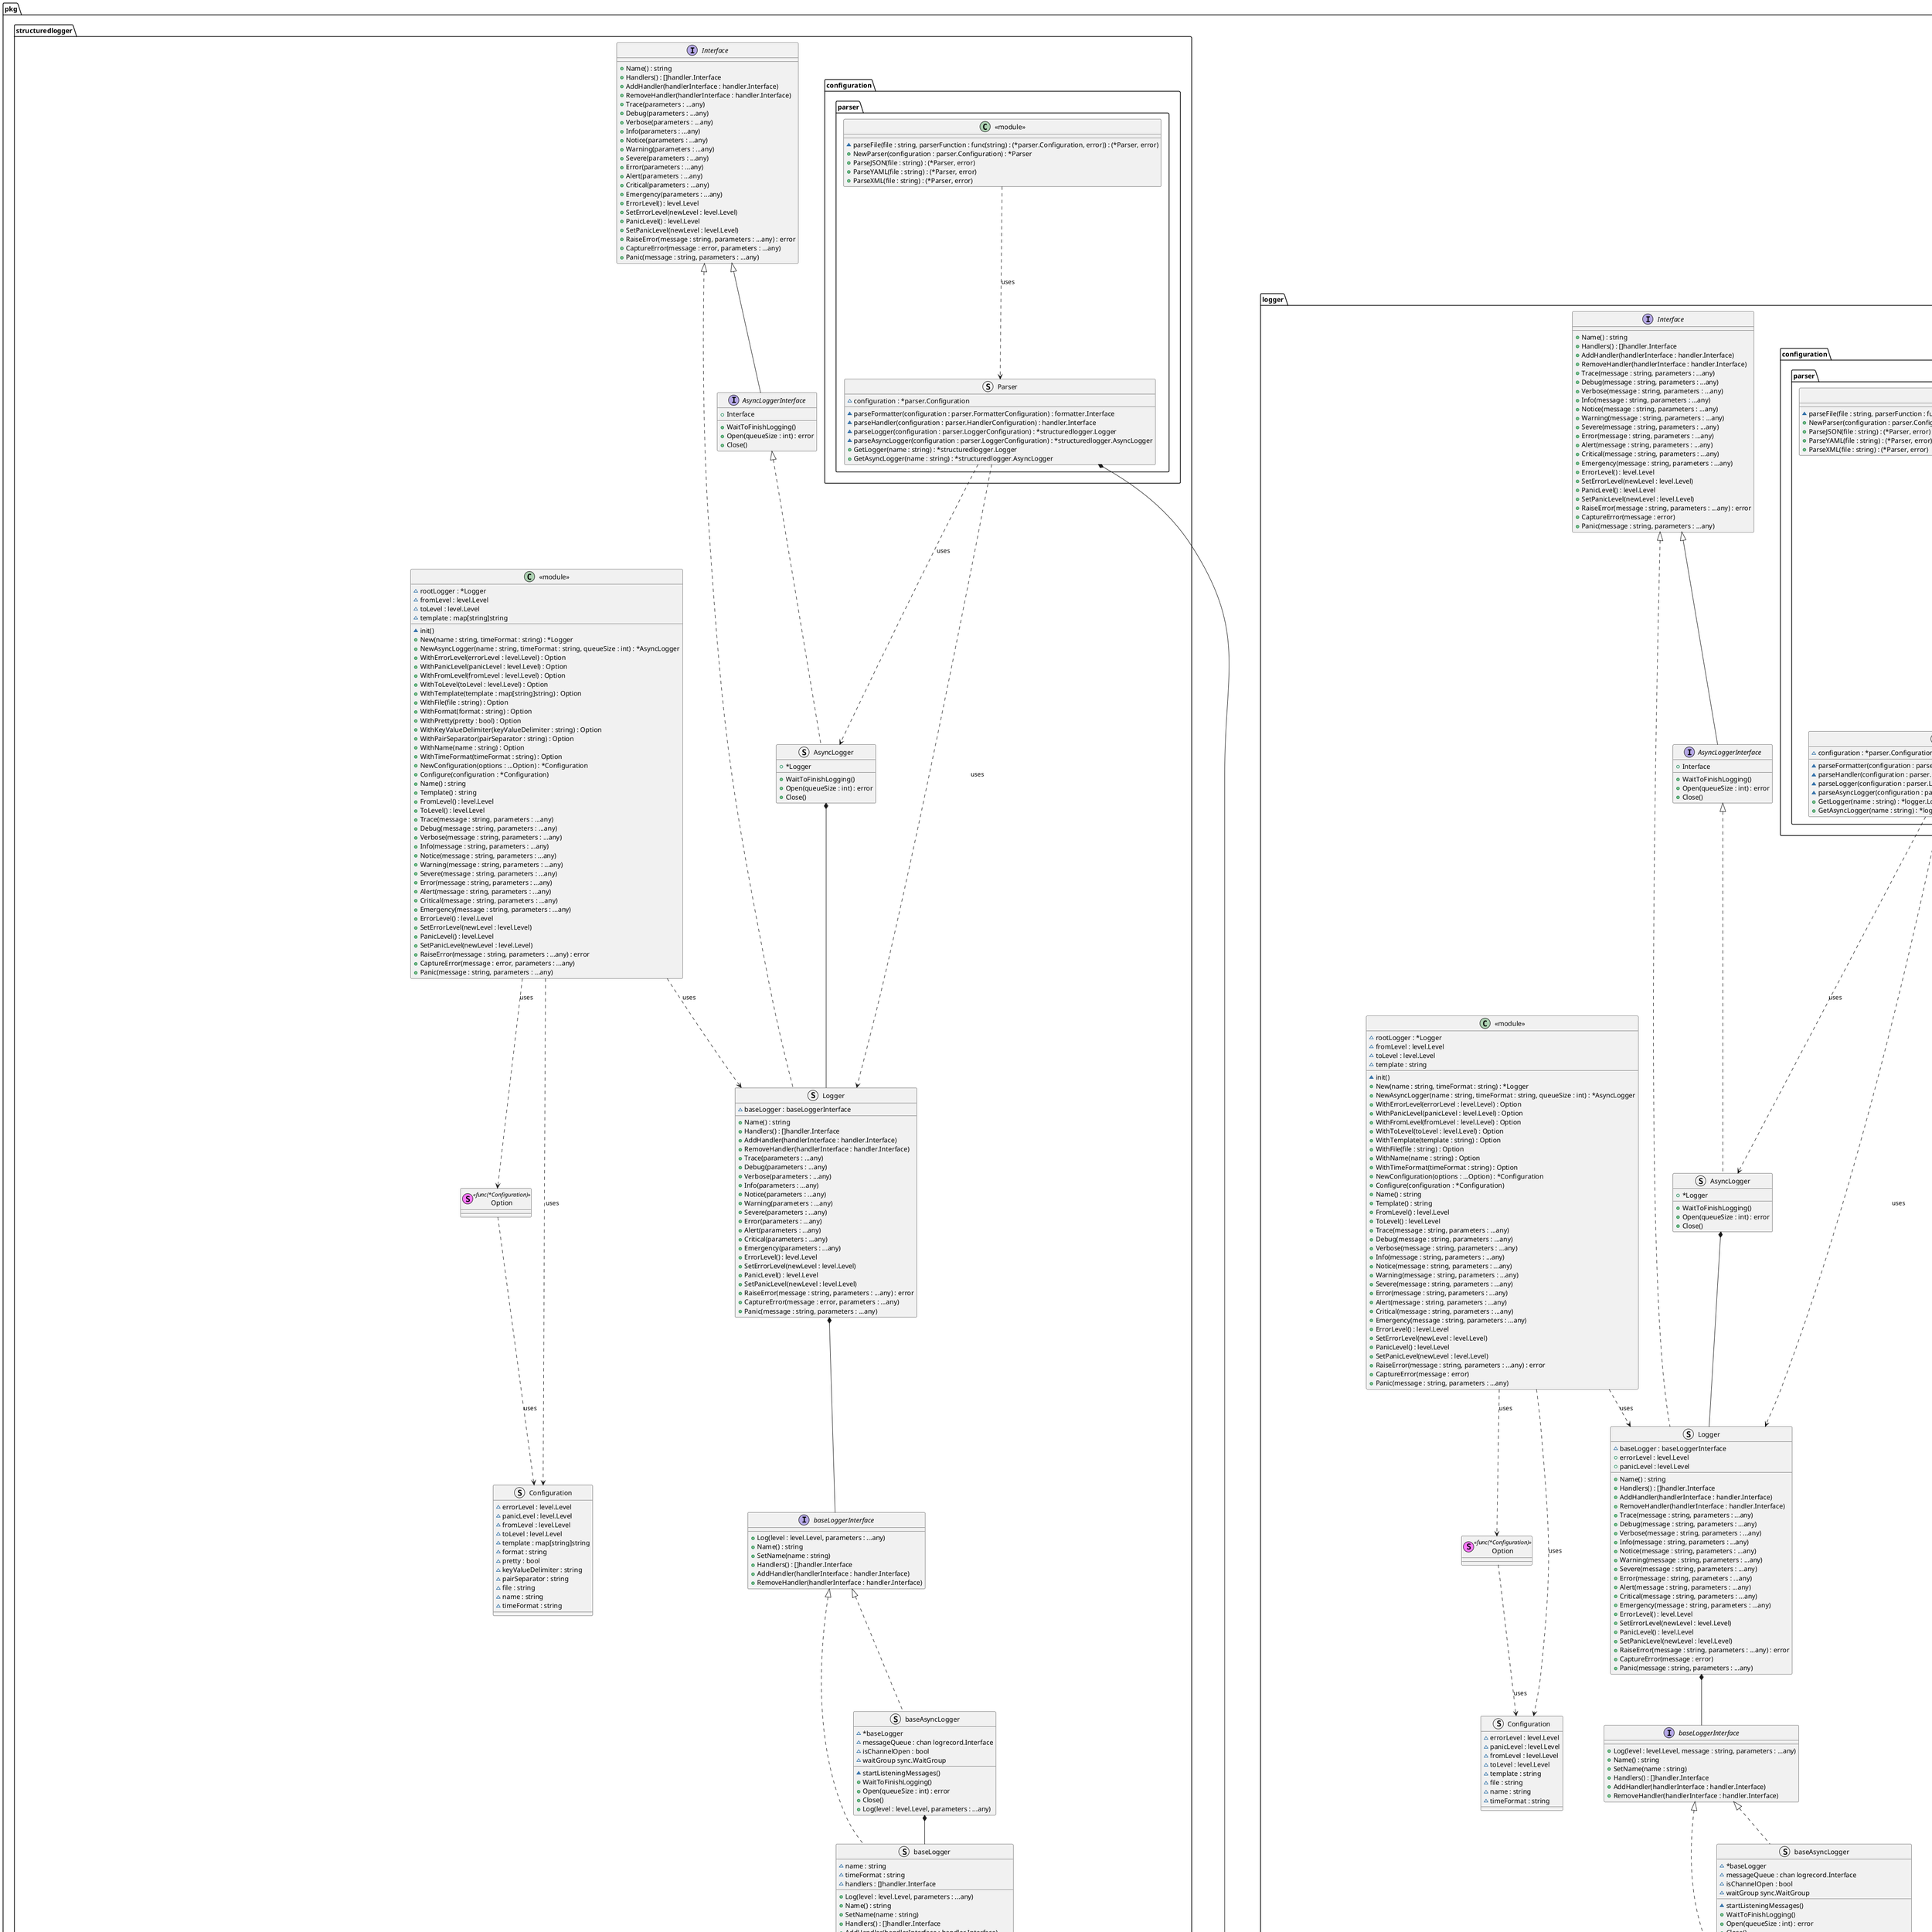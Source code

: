 @startuml
top to bottom direction

package pkg {
    package common {
        package configuration {
            package parser {
                stereotype EscapedString <<string>> {
                    ~ escapeString(value : string) : string
                    + UnmarshalXML(decoder : *xml.Decoder, start : xml.StartElement) : error
                }
                stereotype KeyValue <<map[string]string>> {
                    + UnmarshalXML(decoder : *xml.Decoder, _ : xml.StartElement) : error
                    + MarshalXML(encoder : *xml.Encoder, start : xml.StartElement) : error
                }
                struct TemplateConfiguration {
                    + StringValue : EscapedString
                    + MapValue : KeyValue
                }
                struct FormatterConfiguration {
                    + Type : string
                    + PrettyPrint : bool
                    + KeyValueDelimiter : string
                    + PairSeparator : string
                    + Template : TemplateConfiguration
                }
                struct HandlerConfiguration {
                    + Type : string
                    + FromLevel : string
                    + ToLevel : string
                    + File : string
                    + Formatter : FormatterConfiguration
                }
                struct LoggerConfiguration {
                    + Name : string
                    + TimeFormat : string
                    + ErrorLevel : string
                    + PanicLevel : string
                    + MessageQueueSize : int
                    + Handlers : []HandlerConfiguration
                }
                struct Configuration {
                    + Loggers : []LoggerConfiguration
                }
                class "<<module>>" {
                    ~ readFile : func(name : string) : ([]byte, error)
                    ~ readFromFile(path : string, unmarshal : func([]byte, any) : error) : (*Configuration, error)
                    + ReadFromJSON(path : string) : (*Configuration, error)
                    + ReadFromYAML(path : string) : (*Configuration, error)
                    + ReadFromXML(path : string) : (*Configuration, error)
                }
                TemplateConfiguration "1" *-- "1" EscapedString : contains
                TemplateConfiguration "1" *-- "1" KeyValue : contains
                FormatterConfiguration "1" *-- "1" TemplateConfiguration : contains
                HandlerConfiguration "1" *-- "1" FormatterConfiguration : contains
                LoggerConfiguration "1" *-- "many" HandlerConfiguration : contains
                Configuration "1" *-- "many" LoggerConfiguration : contains
                "<<module>>" ..> Configuration : uses
            }
        }
        package formatter {
            class "<<module>>" {
                + ParseKey(key : string, record : logrecord.Interface) : interface{}
            }
        }
        package handler {
            interface Interface {
                + Writer() : io.Writer
                + SetWriter(writer : io.Writer)
                + FromLevel() level.Level
                + SetFromLevel(fromLevel : level.Level)
                + ToLevel() level.Level
                + SetToLevel(toLevel : level.Level)
            }
            struct Handler implements Interface {
                ~ fromLevel : level.Level
                ~ toLevel : level.Level
                ~ writer : io.Writer
                + ConsoleSupportsANSIColors : func() : bool
                + Writer() : io.Writer
                + SetWriter(writer : io.Writer)
                + FromLevel() : level.Level
                + SetFromLevel(fromLevel : level.Level)
                + ToLevel() : level.Level
                + SetToLevel(toLevel : level.Level)
            }
            class "<<module>>" {
                + New(fromLevel : level.Level, toLevel : level.Level, writer : io.Writer) : *Handler
                ~ consoleSupportsANSIColors() : bool
            }
            "<<module>>" ..> Handler : uses
        }
        package level {
            stereotype Level <<int>> {
                + String() : string
                + DigitRepresentation() : int
                + Next() : Level
                + Previous() : Level
            }
            class "<<module>>" {
                ~ mapping : map[Level]string
                + All : level.Level
                + Trace : level.Level
                + Debug : level.Level
                + Verbose : level.Level
                + Info : level.Level
                + Notice : level.Level
                + Warning : level.Level
                + Severe : level.Level
                + Error : level.Level
                + Alert : level.Level
                + Critical : level.Level
                + Emergency : level.Level
                + Null : level.Level
            }
            "<<module>>" ..> Level : uses
        }
        package logrecord {
            interface Interface {
                + Name() : string
                + Time() : string
                + Timestamp() : int64
                + Level() : level.Level
                + FileName() : string
                + FileLine() : int
            }
            struct LogRecord implements Interface {
                ~ name : string
                ~ timeFormat : string
                ~ timestamp : time.Time
                ~ level : level.Level
                ~ fileName : string
                ~ fileLine : int
                + Name() : string
                + Time() : string
                + Timestamp() : int64
                + Level() : level.Level
                + FileName() : string
                + FileLine() : int
            }
            class "<<module>>" {
                + New(name : string, level : level.Level, timeFormat : string, skipCaller : int) : *LogRecord
            }

            "<<module>>" ..> LogRecord : uses
        }
    }
    package logger {
        package configuration {
            package parser {
                struct Parser {
                    ~ configuration : *parser.Configuration
                    ~ parseFormatter(configuration : parser.FormatterConfiguration) : formatter.Interface
                    ~ parseHandler(configuration : parser.HandlerConfiguration) : handler.Interface
                    ~ parseLogger(configuration : parser.LoggerConfiguration) : *logger.Logger
                    ~ parseAsyncLogger(configuration : parser.LoggerConfiguration) : *logger.AsyncLogger
                    + GetLogger(name : string) : *logger.Logger
                    + GetAsyncLogger(name : string) : *logger.AsyncLogger
                }
                class "<<module>>" {
                    ~ parseFile(file : string, parserFunction : func(string) : (*parser.Configuration, error)) : (*Parser, error)
                    + NewParser(configuration : parser.Configuration) : *Parser
                    + ParseJSON(file : string) : (*Parser, error)
                    + ParseYAML(file : string) : (*Parser, error)
                    + ParseXML(file : string) : (*Parser, error)
                }
                "<<module>>" ..> Parser : uses
            }
        }
        package formatter {
            interface Interface {
                + Template() : string
                + Format(record : logrecord.Interface, colored : bool) : string
            }

            struct Formatter implements Interface {
                ~ template : string
                + IsEqual(anotherFormatter : *Formatter) : bool
                + Template() : string
                + Format(record : logrecord.Interface, colored : bool) : string
            }

            class "<<module>>" {
                ~ logLevelColors : map[level.Level]string
                ~ resetColor : string
                + New(template : string) : *Formatter
            }

            "<<module>>" ..> Formatter : uses
        }
        package handler {
            interface Interface {
                + Writer() : io.Writer
                + FromLevel() level.Level
                + SetFromLevel(fromLevel level.Level)
                + ToLevel() level.Level
                + SetToLevel(toLevel level.Level)
                + Formatter() : formatter.Interface
                + Write(record : logrecord.Interface)
            }
            struct Handler implements Interface {
                ~ *handler.Handler
                ~ formatter : formatter.Interface
                + Writer() : io.Writer
                + FromLevel() : level.Level
                + SetLevel(level : level.Level)
                + ToLevel() : level.Level
                + SetToLevel(level : level.Level)
                + Formatter() : formatter.Interface
                + Write(record : logrecord.Interface)
            }
            class "<<module>>" {
                ~ osOpenFile : os.OpenFile(name : string, flag : int, perm : FileMode) : (*File, error)
                ~ osStdout : *File
                ~ osStderr : *File
                + New(fromLevel : level.Level, toLevel : level.Level, newFormatter : formatter.Interface, writer : io.Writer, errorWriter : io.Writer) : *Handler
                + NewConsoleHandler(fromLevel : level.Level, toLevel : level.Level, newFormatter : formatter.Interface) : *Handler
                + NewConsoleErrorHandler(fromLevel : level.Level, toLevel : level.Level, newFormatter : formatter.Interface) : *Handler
                + NewFileHandler(fromLevel : level.Level, toLevel : level.Level, newFormatter : formatter.Interface, file : string) : *Handler
                ~ consoleSupportsANSIColors() : bool
            }

            "<<module>>" ..> Handler : uses
        }
        package logrecord {
            interface Interface {
                + Name() : string
                + Time() : string
                + Timestamp() : int64
                + Level() : level.Level
                + FileName() : string
                + FileLine() : int
                + Message() : string
            }
            struct LogRecord implements Interface {
                ~ *logrecord.LogRecord
                ~ message : string
                + Name() : string
                + Time() : string
                + Timestamp() : int64
                + Level() : level.Level
                + FileName() : string
                + FileLine() : int
                + Message() : string
            }
            class "<<module>>" {
                + New(name : string, level : level.Level, timeFormat : string, message : string, parameters : []any, skipCaller : int) : *LogRecord
            }

            "<<module>>" ..> LogRecord : uses
        }
        interface baseLoggerInterface {
            + Log(level : level.Level, message : string, parameters : ...any)
            + Name() : string
            + SetName(name : string)
            + Handlers() : []handler.Interface
            + AddHandler(handlerInterface : handler.Interface)
            + RemoveHandler(handlerInterface : handler.Interface)
        }
        struct baseLogger implements baseLoggerInterface {
            ~ name : string
            ~ timeFormat : string
            ~ handlers : []handler.Interface
            + Log(level : level.Level, message : string, parameters : ...any)
            + Name() : string
            + SetName(name : string)
            + Handlers() : []handler.Interface
            + AddHandler(handlerInterface : handler.Interface)
            + RemoveHandler(handlerInterface : handler.Interface)
        }
        interface Interface {
            + Name() : string
            + Handlers() : []handler.Interface
            + AddHandler(handlerInterface : handler.Interface)
            + RemoveHandler(handlerInterface : handler.Interface)
            + Trace(message : string, parameters : ...any)
            + Debug(message : string, parameters : ...any)
            + Verbose(message : string, parameters : ...any)
            + Info(message : string, parameters : ...any)
            + Notice(message : string, parameters : ...any)
            + Warning(message : string, parameters : ...any)
            + Severe(message : string, parameters : ...any)
            + Error(message : string, parameters : ...any)
            + Alert(message : string, parameters : ...any)
            + Critical(message : string, parameters : ...any)
            + Emergency(message : string, parameters : ...any)
            + ErrorLevel() : level.Level
            + SetErrorLevel(newLevel : level.Level)
            + PanicLevel() : level.Level
            + SetPanicLevel(newLevel : level.Level)
            + RaiseError(message : string, parameters : ...any) : error
            + CaptureError(message : error)
            + Panic(message : string, parameters : ...any)
        }
        struct Logger implements Interface {
            ~ baseLogger : baseLoggerInterface
            + errorLevel : level.Level
            + panicLevel : level.Level
            + Name() : string
            + Handlers() : []handler.Interface
            + AddHandler(handlerInterface : handler.Interface)
            + RemoveHandler(handlerInterface : handler.Interface)
            + Trace(message : string, parameters : ...any)
            + Debug(message : string, parameters : ...any)
            + Verbose(message : string, parameters : ...any)
            + Info(message : string, parameters : ...any)
            + Notice(message : string, parameters : ...any)
            + Warning(message : string, parameters : ...any)
            + Severe(message : string, parameters : ...any)
            + Error(message : string, parameters : ...any)
            + Alert(message : string, parameters : ...any)
            + Critical(message : string, parameters : ...any)
            + Emergency(message : string, parameters : ...any)
            + ErrorLevel() : level.Level
            + SetErrorLevel(newLevel : level.Level)
            + PanicLevel() : level.Level
            + SetPanicLevel(newLevel : level.Level)
            + RaiseError(message : string, parameters : ...any) : error
            + CaptureError(message : error)
            + Panic(message : string, parameters : ...any)
        }
        struct baseAsyncLogger implements baseLoggerInterface {
            ~ *baseLogger
            ~ messageQueue : chan logrecord.Interface
            ~ isChannelOpen : bool
            ~ waitGroup sync.WaitGroup
            ~ startListeningMessages()
            + WaitToFinishLogging()
            + Open(queueSize : int) : error
            + Close()
            + Log(level : level.Level, message : string, parameters : ...any)
        }
        interface AsyncLoggerInterface extends Interface {
            + Interface
            + WaitToFinishLogging()
            + Open(queueSize : int) : error
            + Close()
        }
        struct AsyncLogger implements AsyncLoggerInterface {
            + *Logger
            + WaitToFinishLogging()
            + Open(queueSize : int) : error
            + Close()
        }
        struct Configuration {
            ~ errorLevel : level.Level
            ~ panicLevel : level.Level
            ~ fromLevel : level.Level
            ~ toLevel : level.Level
            ~ template : string
            ~ file : string
            ~ name : string
            ~ timeFormat : string
        }
        stereotype Option <<func(*Configuration)>> {}
        class "<<module>>" {
            ~ rootLogger : *Logger
            ~ fromLevel : level.Level
            ~ toLevel : level.Level
            ~ template : string
            ~ init()
            + New(name : string, timeFormat : string) : *Logger
            + NewAsyncLogger(name : string, timeFormat : string, queueSize : int) : *AsyncLogger
            + WithErrorLevel(errorLevel : level.Level) : Option
            + WithPanicLevel(panicLevel : level.Level) : Option
            + WithFromLevel(fromLevel : level.Level) : Option
            + WithToLevel(toLevel : level.Level) : Option
            + WithTemplate(template : string) : Option
            + WithFile(file : string) : Option
            + WithName(name : string) : Option
            + WithTimeFormat(timeFormat : string) : Option
            + NewConfiguration(options : ...Option) : *Configuration
            + Configure(configuration : *Configuration)
            + Name() : string
            + Template() : string
            + FromLevel() : level.Level
            + ToLevel() : level.Level
            + Trace(message : string, parameters : ...any)
            + Debug(message : string, parameters : ...any)
            + Verbose(message : string, parameters : ...any)
            + Info(message : string, parameters : ...any)
            + Notice(message : string, parameters : ...any)
            + Warning(message : string, parameters : ...any)
            + Severe(message : string, parameters : ...any)
            + Error(message : string, parameters : ...any)
            + Alert(message : string, parameters : ...any)
            + Critical(message : string, parameters : ...any)
            + Emergency(message : string, parameters : ...any)
            + ErrorLevel() : level.Level
            + SetErrorLevel(newLevel : level.Level)
            + PanicLevel() : level.Level
            + SetPanicLevel(newLevel : level.Level)
            + RaiseError(message : string, parameters : ...any) : error
            + CaptureError(message : error)
            + Panic(message : string, parameters : ...any)
        }

        baseAsyncLogger *-- baseLogger
        Logger *-- baseLoggerInterface
        AsyncLogger *-- Logger
        "<<module>>" ..> Logger : uses
        "<<module>>" ..> Option : uses
        "<<module>>" ..> Configuration : uses
        Option ..> Configuration : uses
    }
    package structuredlogger {
        package configuration {
            package parser {
                struct Parser {
                    ~ configuration : *parser.Configuration
                    ~ parseFormatter(configuration : parser.FormatterConfiguration) : formatter.Interface
                    ~ parseHandler(configuration : parser.HandlerConfiguration) : handler.Interface
                    ~ parseLogger(configuration : parser.LoggerConfiguration) : *structuredlogger.Logger
                    ~ parseAsyncLogger(configuration : parser.LoggerConfiguration) : *structuredlogger.AsyncLogger
                    + GetLogger(name : string) : *structuredlogger.Logger
                    + GetAsyncLogger(name : string) : *structuredlogger.AsyncLogger
                }
                class "<<module>>" {
                    ~ parseFile(file : string, parserFunction : func(string) : (*parser.Configuration, error)) : (*Parser, error)
                    + NewParser(configuration : parser.Configuration) : *Parser
                    + ParseJSON(file : string) : (*Parser, error)
                    + ParseYAML(file : string) : (*Parser, error)
                    + ParseXML(file : string) : (*Parser, error)
                }
                "<<module>>" ..> Parser : uses
            }
        }
        package formatter {
            struct baseFormatter {
                ~ template : map[string]string
                + Template() : map[string]string
                + Format(record : logrecord.Interface) : map[string]interface{}
            }

            interface Interface {
                + Template() : string
                + Format(record : logrecord.Interface, colored : bool) : string
            }

            struct JSONFormatter implements Interface {
                ~ baseFormatter : baseInterface
                ~ pretty : bool
                + Template() : string
                + Format(record : logrecord.Interface, colored : bool) : string
            }

            struct KeyValueFormatter implements Interface {
                ~ baseFormatter : baseInterface
                ~ keyValueDelimiter : string
                ~ pairSeparator : string
                + Template() : string
                + Format(record : logrecord.Interface, colored : bool) : string
            }

            class "<<module>>" {
                ~ logLevelColors : map[level.Level]string
                ~ resetColor : string
                + NewJSON(template : map[string]string, pretty : bool) : *JSONFormatter
                + NewKeyValue(template : map[string]string, keyValueDelimiter : string, pairSeparator : string) : *KeyValueFormatter
            }

            JSONFormatter *-- baseFormatter : contains
            KeyValueFormatter *-- baseFormatter : contains
            "<<module>>" ..> JSONFormatter : uses
            "<<module>>" ..> KeyValueFormatter : uses
        }
        package handler {
            interface Interface {
                + Writer() : io.Writer
                + FromLevel() level.Level
                + SetFromLevel(fromLevel level.Level)
                + ToLevel() level.Level
                + SetToLevel(toLevel level.Level)
                + Formatter() : formatter.Interface
                + Write(record : logrecord.Interface)
            }

            struct Handler implements Interface {
                ~ *handler.Handler
                ~ formatter : formatter.Interface
                + Writer() : io.Writer
                + FromLevel() : level.Level
                + SetLevel(level : level.Level)
                + ToLevel() : level.Level
                + SetToLevel(level : level.Level)
                + Formatter() : formatter.Interface
                + Write(record : logrecord.Interface)
            }

            class "<<module>>" {
                ~ osOpenFile : os.OpenFile(name : string, flag : int, perm : FileMode) : (*File, error)
                ~ osStdout : *File
                ~ osStderr : *File
                + New(fromLevel : level.Level, toLevel : level.Level, newFormatter : formatter.Interface, writer : io.Writer) : *Handler
                + NewConsoleHandler(fromLevel : level.Level, toLevel : level.Level, newFormatter : formatter.Interface) : *Handler
                + NewConsoleErrorHandler(fromLevel : level.Level, toLevel : level.Level, newFormatter : formatter.Interface) : *Handler
                + NewFileHandler(fromLevel : level.Level, toLevel : level.Level, newFormatter : formatter.Interface, file : string) : *Handler
            }

            "<<module>>" ..> Handler : uses
        }
        package logrecord {
            interface Interface {
                + Name() : string
                + Time() : string
                + Timestamp() : int64
                + Level() : level.Level
                + FileName() : string
                + FileLine() : int
                + Parameters() : map[string]interface{}
            }
            struct LogRecord implements Interface {
                ~ *logrecord.LogRecord
                ~ parameters : map[string]interface{}
                + Name() : string
                + Time() : string
                + Timestamp() : int64
                + Level() : level.Level
                + FileName() : string
                + FileLine() : int
                + Parameters() : map[string]interface{}
            }
            class "<<module>>" {
                + New(name : string, level : level.Level, timeFormat : string, parameters : map[string]interface{}, skipCaller : int) : *LogRecord
            }

            "<<module>>" ..> LogRecord : uses
        }
        interface baseLoggerInterface {
            + Log(level : level.Level, parameters : ...any)
            + Name() : string
            + SetName(name : string)
            + Handlers() : []handler.Interface
            + AddHandler(handlerInterface : handler.Interface)
            + RemoveHandler(handlerInterface : handler.Interface)
        }
        struct baseLogger implements baseLoggerInterface {
            ~ name : string
            ~ timeFormat : string
            ~ handlers : []handler.Interface
            + Log(level : level.Level, parameters : ...any)
            + Name() : string
            + SetName(name : string)
            + Handlers() : []handler.Interface
            + AddHandler(handlerInterface : handler.Interface)
            + RemoveHandler(handlerInterface : handler.Interface)
        }
        interface Interface {
            + Name() : string
            + Handlers() : []handler.Interface
            + AddHandler(handlerInterface : handler.Interface)
            + RemoveHandler(handlerInterface : handler.Interface)
            + Trace(parameters : ...any)
            + Debug(parameters : ...any)
            + Verbose(parameters : ...any)
            + Info(parameters : ...any)
            + Notice(parameters : ...any)
            + Warning(parameters : ...any)
            + Severe(parameters : ...any)
            + Error(parameters : ...any)
            + Alert(parameters : ...any)
            + Critical(parameters : ...any)
            + Emergency(parameters : ...any)
            + ErrorLevel() : level.Level
            + SetErrorLevel(newLevel : level.Level)
            + PanicLevel() : level.Level
            + SetPanicLevel(newLevel : level.Level)
            + RaiseError(message : string, parameters : ...any) : error
            + CaptureError(message : error, parameters : ...any)
            + Panic(message : string, parameters : ...any)
        }
        struct Logger implements Interface {
            ~ baseLogger : baseLoggerInterface
            + Name() : string
            + Handlers() : []handler.Interface
            + AddHandler(handlerInterface : handler.Interface)
            + RemoveHandler(handlerInterface : handler.Interface)
            + Trace(parameters : ...any)
            + Debug(parameters : ...any)
            + Verbose(parameters : ...any)
            + Info(parameters : ...any)
            + Notice(parameters : ...any)
            + Warning(parameters : ...any)
            + Severe(parameters : ...any)
            + Error(parameters : ...any)
            + Alert(parameters : ...any)
            + Critical(parameters : ...any)
            + Emergency(parameters : ...any)
            + ErrorLevel() : level.Level
            + SetErrorLevel(newLevel : level.Level)
            + PanicLevel() : level.Level
            + SetPanicLevel(newLevel : level.Level)
            + RaiseError(message : string, parameters : ...any) : error
            + CaptureError(message : error, parameters : ...any)
            + Panic(message : string, parameters : ...any)
        }
        struct baseAsyncLogger implements baseLoggerInterface {
            ~ *baseLogger
            ~ messageQueue : chan logrecord.Interface
            ~ isChannelOpen : bool
            ~ waitGroup sync.WaitGroup
            ~ startListeningMessages()
            + WaitToFinishLogging()
            + Open(queueSize : int) : error
            + Close()
            + Log(level : level.Level, parameters : ...any)
        }
        interface AsyncLoggerInterface extends Interface {
            + Interface
            + WaitToFinishLogging()
            + Open(queueSize : int) : error
            + Close()
        }
        struct AsyncLogger implements AsyncLoggerInterface {
            + *Logger
            + WaitToFinishLogging()
            + Open(queueSize : int) : error
            + Close()
        }
        struct Configuration {
            ~ errorLevel : level.Level
            ~ panicLevel : level.Level
            ~ fromLevel : level.Level
            ~ toLevel : level.Level
            ~ template : map[string]string
            ~ format : string
            ~ pretty : bool
            ~ keyValueDelimiter : string
            ~ pairSeparator : string
            ~ file : string
            ~ name : string
            ~ timeFormat : string
        }
        stereotype Option <<func(*Configuration)>> {}
        class "<<module>>" {
            ~ rootLogger : *Logger
            ~ fromLevel : level.Level
            ~ toLevel : level.Level
            ~ template : map[string]string
            ~ init()
            + New(name : string, timeFormat : string) : *Logger
            + NewAsyncLogger(name : string, timeFormat : string, queueSize : int) : *AsyncLogger
            + WithErrorLevel(errorLevel : level.Level) : Option
            + WithPanicLevel(panicLevel : level.Level) : Option
            + WithFromLevel(fromLevel : level.Level) : Option
            + WithToLevel(toLevel : level.Level) : Option
            + WithTemplate(template : map[string]string) : Option
            + WithFile(file : string) : Option
            + WithFormat(format : string) : Option
            + WithPretty(pretty : bool) : Option
            + WithKeyValueDelimiter(keyValueDelimiter : string) : Option
            + WithPairSeparator(pairSeparator : string) : Option
            + WithName(name : string) : Option
            + WithTimeFormat(timeFormat : string) : Option
            + NewConfiguration(options : ...Option) : *Configuration
            + Configure(configuration : *Configuration)
            + Name() : string
            + Template() : string
            + FromLevel() : level.Level
            + ToLevel() : level.Level
            + Trace(message : string, parameters : ...any)
            + Debug(message : string, parameters : ...any)
            + Verbose(message : string, parameters : ...any)
            + Info(message : string, parameters : ...any)
            + Notice(message : string, parameters : ...any)
            + Warning(message : string, parameters : ...any)
            + Severe(message : string, parameters : ...any)
            + Error(message : string, parameters : ...any)
            + Alert(message : string, parameters : ...any)
            + Critical(message : string, parameters : ...any)
            + Emergency(message : string, parameters : ...any)
            + ErrorLevel() : level.Level
            + SetErrorLevel(newLevel : level.Level)
            + PanicLevel() : level.Level
            + SetPanicLevel(newLevel : level.Level)
            + RaiseError(message : string, parameters : ...any) : error
            + CaptureError(message : error, parameters : ...any)
            + Panic(message : string, parameters : ...any)
        }

        baseAsyncLogger *-- baseLogger
        Logger *-- baseLoggerInterface
        AsyncLogger *-- Logger
        "<<module>>" ..> Logger : uses
        "<<module>>" ..> Option : uses
        "<<module>>" ..> Configuration : uses
        Option ..> Configuration : uses
    }
}

pkg.logger.configuration.parser.Parser *-- pkg.common.configuration.parser.Configuration : contains
pkg.structuredlogger.configuration.parser.Parser *-- pkg.common.configuration.parser.Configuration : contains
pkg.logger.configuration.parser.Parser ..> pkg.logger.Logger : uses
pkg.logger.configuration.parser.Parser ..> pkg.logger.AsyncLogger : uses
pkg.structuredlogger.configuration.parser.Parser ..> pkg.structuredlogger.Logger : uses
pkg.structuredlogger.configuration.parser.Parser ..> pkg.structuredlogger.AsyncLogger : uses
"pkg.common.formatter.<<module>>" ..> "pkg.common.logrecord.Interface" : uses
pkg.common.handler.Handler *-- pkg.common.level.Level : contains
pkg.logger.handler.Handler *-- pkg.common.handler.Handler : contains
pkg.logger.handler.Handler *-- pkg.logger.formatter.Interface : contains
pkg.logger.baseLogger *-- "0..*" pkg.logger.handler.Interface : contains
pkg.logger.formatter.Formatter ..> "pkg.common.formatter.<<module>>" : uses
pkg.structuredlogger.handler.Handler *-- pkg.common.handler.Handler : contains
pkg.structuredlogger.handler.Handler *-- pkg.structuredlogger.formatter.Interface : contains
pkg.structuredlogger.baseLogger *-- "0..*" pkg.structuredlogger.handler.Interface : contains
pkg.structuredlogger.formatter.baseFormatter ..> "pkg.common.formatter.<<module>>" : uses
pkg.logger.logrecord.LogRecord *-- "pkg.common.logrecord.LogRecord" : contains
pkg.structuredlogger.logrecord.LogRecord *-- "pkg.common.logrecord.LogRecord" : contains
pkg.logger.handler.Handler ..> pkg.logger.logrecord.Interface : uses
pkg.structuredlogger.handler.Handler ..> pkg.structuredlogger.logrecord.Interface : uses


@enduml